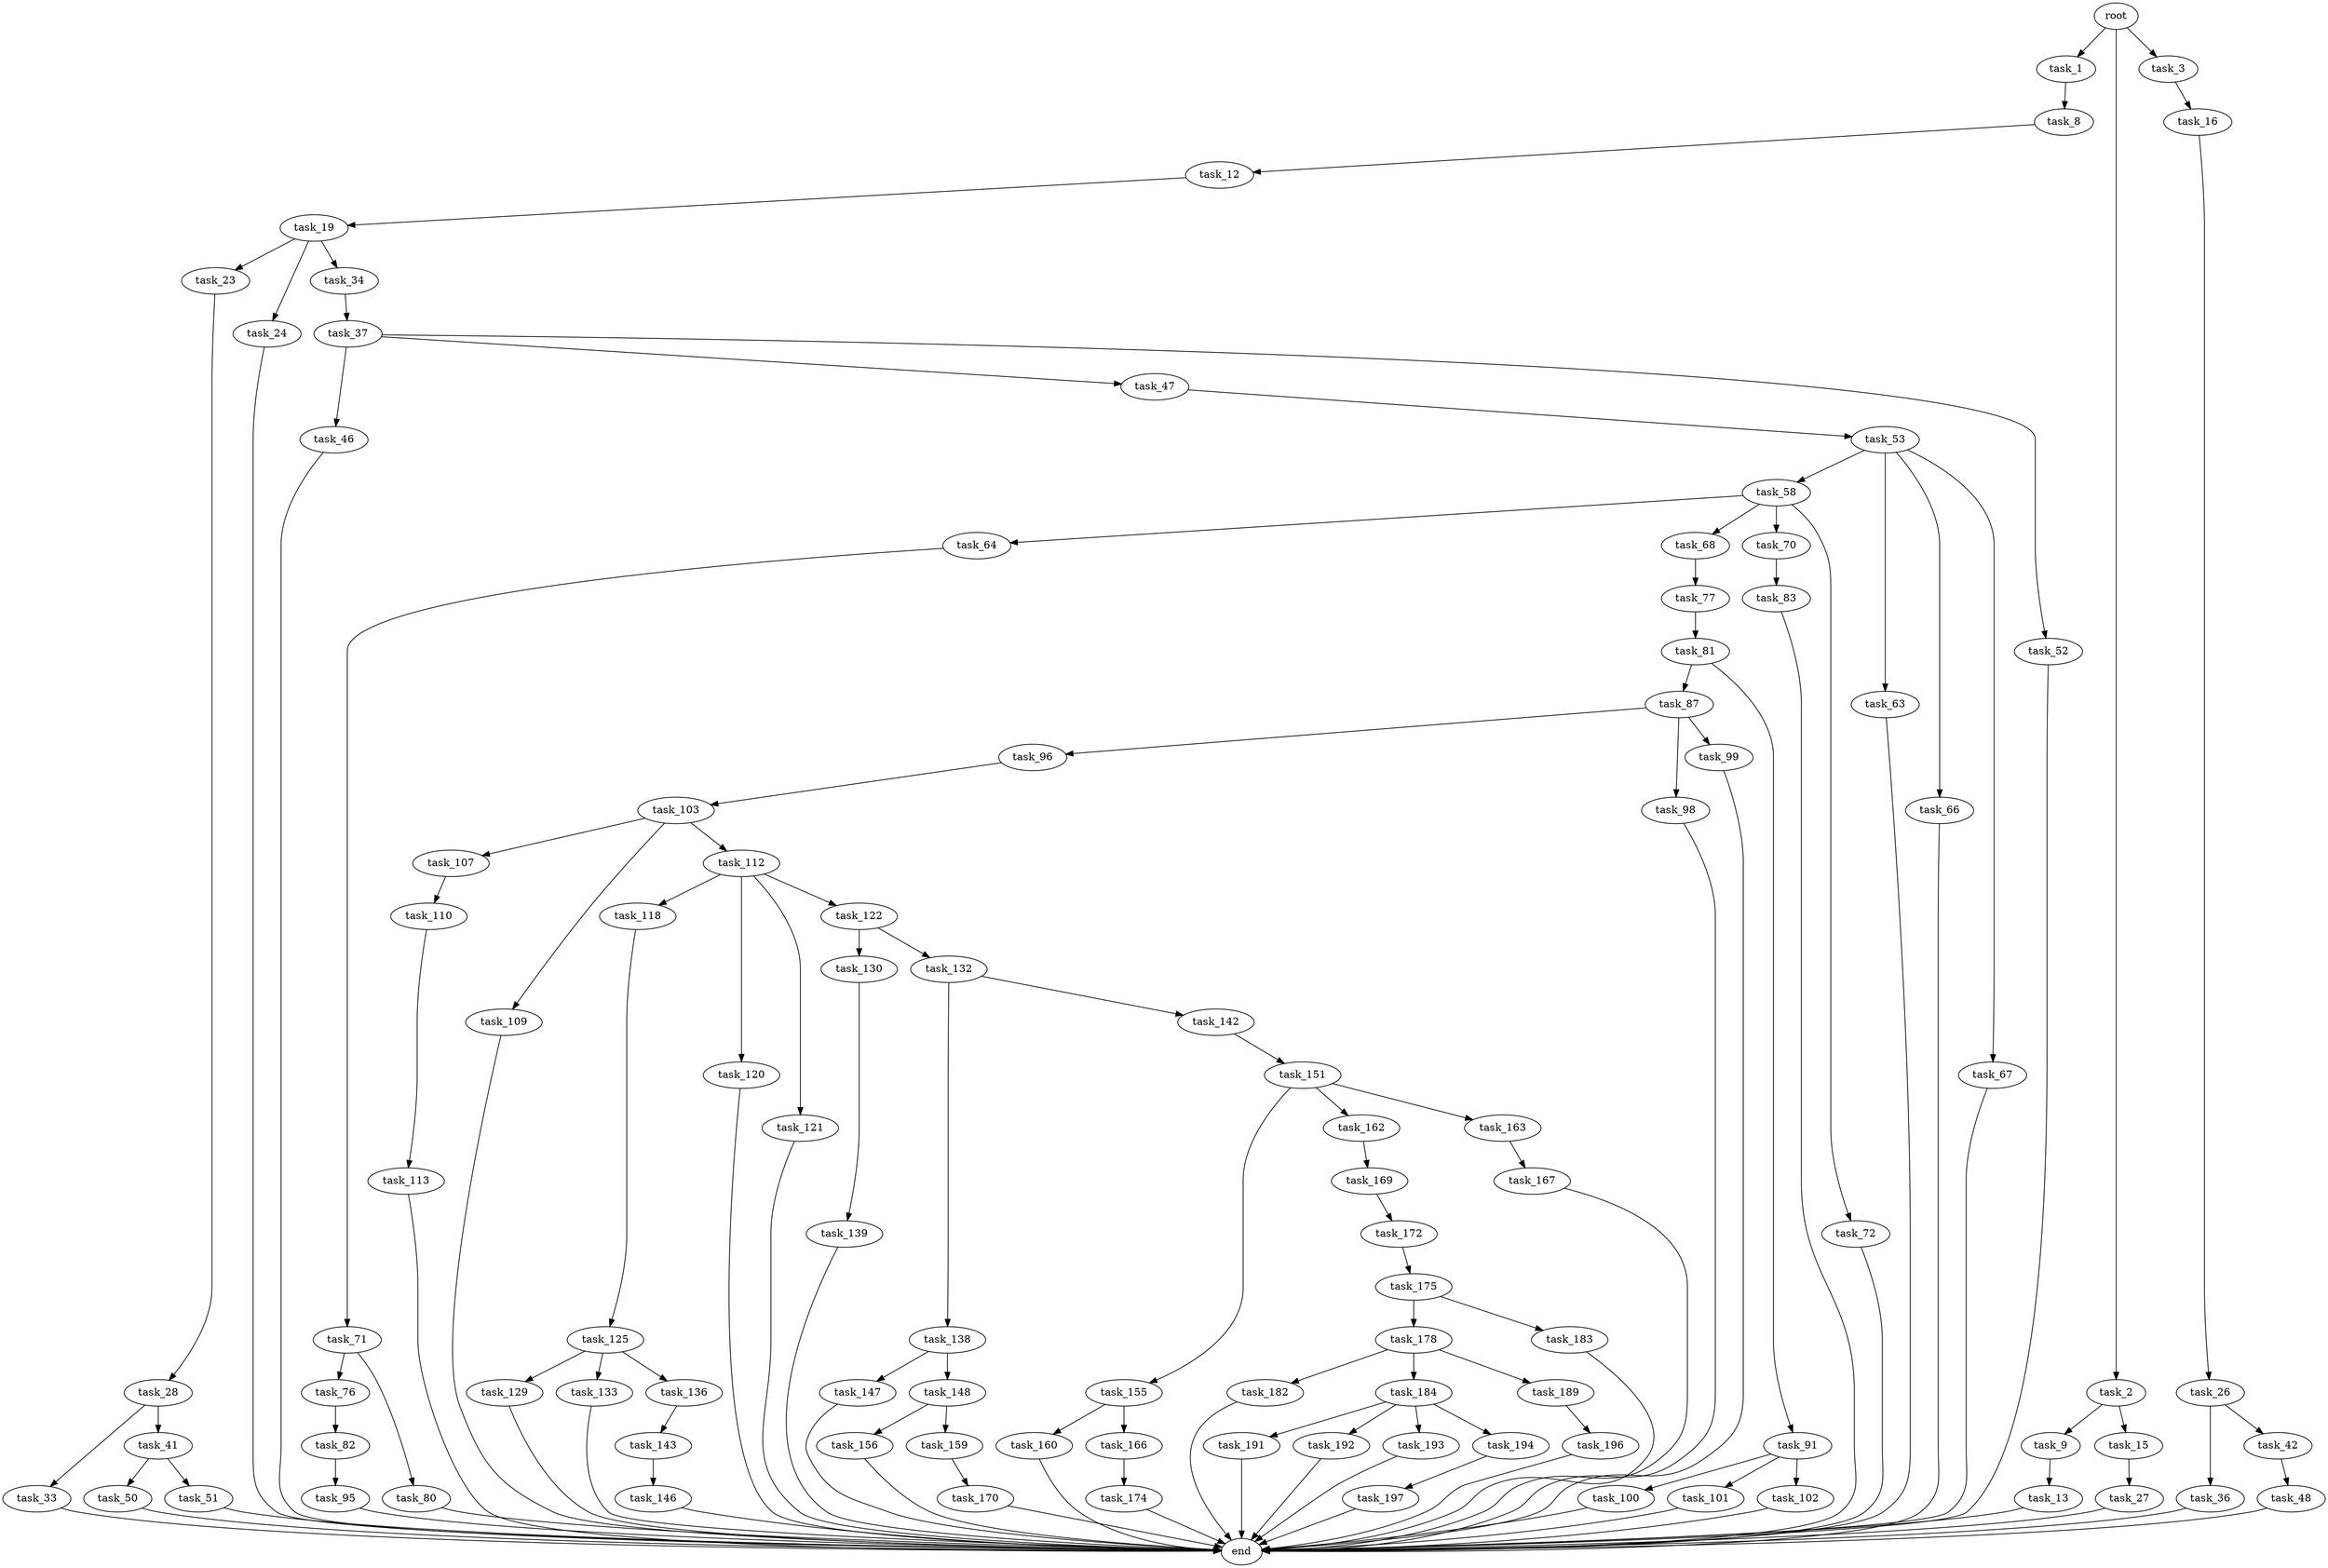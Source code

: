 digraph G {
  root [size="0.000000"];
  task_1 [size="1506868782.000000"];
  task_2 [size="4483017558.000000"];
  task_3 [size="231928233984.000000"];
  task_8 [size="2250740314.000000"];
  task_9 [size="18658521678.000000"];
  task_12 [size="35278906398.000000"];
  task_13 [size="544283127725.000000"];
  task_15 [size="649603066974.000000"];
  task_16 [size="598126242449.000000"];
  task_19 [size="8589934592.000000"];
  task_23 [size="114275772119.000000"];
  task_24 [size="368293445632.000000"];
  task_26 [size="28990782313.000000"];
  task_27 [size="17576494719.000000"];
  task_28 [size="296237458477.000000"];
  task_33 [size="19346436057.000000"];
  task_34 [size="1073741824000.000000"];
  task_36 [size="3265679333.000000"];
  task_37 [size="305076628845.000000"];
  task_41 [size="1073741824000.000000"];
  task_42 [size="106930518779.000000"];
  task_46 [size="103116108269.000000"];
  task_47 [size="28991029248.000000"];
  task_48 [size="8589934592.000000"];
  task_50 [size="9901487567.000000"];
  task_51 [size="134217728000.000000"];
  task_52 [size="1538510368.000000"];
  task_53 [size="134217728000.000000"];
  task_58 [size="1073741824000.000000"];
  task_63 [size="231928233984.000000"];
  task_64 [size="6245543048.000000"];
  task_66 [size="3794979387.000000"];
  task_67 [size="52935194662.000000"];
  task_68 [size="976378470131.000000"];
  task_70 [size="368293445632.000000"];
  task_71 [size="932002687944.000000"];
  task_72 [size="47503808834.000000"];
  task_76 [size="19150037802.000000"];
  task_77 [size="549755813888.000000"];
  task_80 [size="8589934592.000000"];
  task_81 [size="483608701183.000000"];
  task_82 [size="151168238808.000000"];
  task_83 [size="1073741824000.000000"];
  task_87 [size="782757789696.000000"];
  task_91 [size="782757789696.000000"];
  task_95 [size="1459395284.000000"];
  task_96 [size="111614954164.000000"];
  task_98 [size="28991029248.000000"];
  task_99 [size="102523277256.000000"];
  task_100 [size="782757789696.000000"];
  task_101 [size="176019803293.000000"];
  task_102 [size="329840328369.000000"];
  task_103 [size="2187110451.000000"];
  task_107 [size="549755813888.000000"];
  task_109 [size="134217728000.000000"];
  task_110 [size="1248708669131.000000"];
  task_112 [size="231928233984.000000"];
  task_113 [size="1073741824000.000000"];
  task_118 [size="22837747003.000000"];
  task_120 [size="28991029248.000000"];
  task_121 [size="28991029248.000000"];
  task_122 [size="8589934592.000000"];
  task_125 [size="8589934592.000000"];
  task_129 [size="4585962899.000000"];
  task_130 [size="22059476381.000000"];
  task_132 [size="16214345963.000000"];
  task_133 [size="1073741824000.000000"];
  task_136 [size="1073741824000.000000"];
  task_138 [size="2786076071.000000"];
  task_139 [size="1751831581.000000"];
  task_142 [size="8589934592.000000"];
  task_143 [size="1073741824000.000000"];
  task_146 [size="8944390421.000000"];
  task_147 [size="11930629843.000000"];
  task_148 [size="368293445632.000000"];
  task_151 [size="72378936023.000000"];
  task_155 [size="549755813888.000000"];
  task_156 [size="368293445632.000000"];
  task_159 [size="68719476736.000000"];
  task_160 [size="105326608200.000000"];
  task_162 [size="6397564019.000000"];
  task_163 [size="307975956655.000000"];
  task_166 [size="136070458898.000000"];
  task_167 [size="64618710002.000000"];
  task_169 [size="549755813888.000000"];
  task_170 [size="16264065465.000000"];
  task_172 [size="22703003705.000000"];
  task_174 [size="8589934592.000000"];
  task_175 [size="79337241599.000000"];
  task_178 [size="1073741824000.000000"];
  task_182 [size="41014300346.000000"];
  task_183 [size="134217728000.000000"];
  task_184 [size="1532158561.000000"];
  task_189 [size="782757789696.000000"];
  task_191 [size="3200792223.000000"];
  task_192 [size="671266333580.000000"];
  task_193 [size="6903141533.000000"];
  task_194 [size="1073741824000.000000"];
  task_196 [size="40352190703.000000"];
  task_197 [size="213213275587.000000"];
  end [size="0.000000"];

  root -> task_1 [size="1.000000"];
  root -> task_2 [size="1.000000"];
  root -> task_3 [size="1.000000"];
  task_1 -> task_8 [size="75497472.000000"];
  task_2 -> task_9 [size="75497472.000000"];
  task_2 -> task_15 [size="75497472.000000"];
  task_3 -> task_16 [size="301989888.000000"];
  task_8 -> task_12 [size="75497472.000000"];
  task_9 -> task_13 [size="33554432.000000"];
  task_12 -> task_19 [size="679477248.000000"];
  task_13 -> end [size="1.000000"];
  task_15 -> task_27 [size="536870912.000000"];
  task_16 -> task_26 [size="536870912.000000"];
  task_19 -> task_23 [size="33554432.000000"];
  task_19 -> task_24 [size="33554432.000000"];
  task_19 -> task_34 [size="33554432.000000"];
  task_23 -> task_28 [size="536870912.000000"];
  task_24 -> end [size="1.000000"];
  task_26 -> task_36 [size="33554432.000000"];
  task_26 -> task_42 [size="33554432.000000"];
  task_27 -> end [size="1.000000"];
  task_28 -> task_33 [size="209715200.000000"];
  task_28 -> task_41 [size="209715200.000000"];
  task_33 -> end [size="1.000000"];
  task_34 -> task_37 [size="838860800.000000"];
  task_36 -> end [size="1.000000"];
  task_37 -> task_46 [size="209715200.000000"];
  task_37 -> task_47 [size="209715200.000000"];
  task_37 -> task_52 [size="209715200.000000"];
  task_41 -> task_50 [size="838860800.000000"];
  task_41 -> task_51 [size="838860800.000000"];
  task_42 -> task_48 [size="411041792.000000"];
  task_46 -> end [size="1.000000"];
  task_47 -> task_53 [size="75497472.000000"];
  task_48 -> end [size="1.000000"];
  task_50 -> end [size="1.000000"];
  task_51 -> end [size="1.000000"];
  task_52 -> end [size="1.000000"];
  task_53 -> task_58 [size="209715200.000000"];
  task_53 -> task_63 [size="209715200.000000"];
  task_53 -> task_66 [size="209715200.000000"];
  task_53 -> task_67 [size="209715200.000000"];
  task_58 -> task_64 [size="838860800.000000"];
  task_58 -> task_68 [size="838860800.000000"];
  task_58 -> task_70 [size="838860800.000000"];
  task_58 -> task_72 [size="838860800.000000"];
  task_63 -> end [size="1.000000"];
  task_64 -> task_71 [size="411041792.000000"];
  task_66 -> end [size="1.000000"];
  task_67 -> end [size="1.000000"];
  task_68 -> task_77 [size="679477248.000000"];
  task_70 -> task_83 [size="411041792.000000"];
  task_71 -> task_76 [size="838860800.000000"];
  task_71 -> task_80 [size="838860800.000000"];
  task_72 -> end [size="1.000000"];
  task_76 -> task_82 [size="411041792.000000"];
  task_77 -> task_81 [size="536870912.000000"];
  task_80 -> end [size="1.000000"];
  task_81 -> task_87 [size="838860800.000000"];
  task_81 -> task_91 [size="838860800.000000"];
  task_82 -> task_95 [size="134217728.000000"];
  task_83 -> end [size="1.000000"];
  task_87 -> task_96 [size="679477248.000000"];
  task_87 -> task_98 [size="679477248.000000"];
  task_87 -> task_99 [size="679477248.000000"];
  task_91 -> task_100 [size="679477248.000000"];
  task_91 -> task_101 [size="679477248.000000"];
  task_91 -> task_102 [size="679477248.000000"];
  task_95 -> end [size="1.000000"];
  task_96 -> task_103 [size="209715200.000000"];
  task_98 -> end [size="1.000000"];
  task_99 -> end [size="1.000000"];
  task_100 -> end [size="1.000000"];
  task_101 -> end [size="1.000000"];
  task_102 -> end [size="1.000000"];
  task_103 -> task_107 [size="75497472.000000"];
  task_103 -> task_109 [size="75497472.000000"];
  task_103 -> task_112 [size="75497472.000000"];
  task_107 -> task_110 [size="536870912.000000"];
  task_109 -> end [size="1.000000"];
  task_110 -> task_113 [size="838860800.000000"];
  task_112 -> task_118 [size="301989888.000000"];
  task_112 -> task_120 [size="301989888.000000"];
  task_112 -> task_121 [size="301989888.000000"];
  task_112 -> task_122 [size="301989888.000000"];
  task_113 -> end [size="1.000000"];
  task_118 -> task_125 [size="536870912.000000"];
  task_120 -> end [size="1.000000"];
  task_121 -> end [size="1.000000"];
  task_122 -> task_130 [size="33554432.000000"];
  task_122 -> task_132 [size="33554432.000000"];
  task_125 -> task_129 [size="33554432.000000"];
  task_125 -> task_133 [size="33554432.000000"];
  task_125 -> task_136 [size="33554432.000000"];
  task_129 -> end [size="1.000000"];
  task_130 -> task_139 [size="838860800.000000"];
  task_132 -> task_138 [size="301989888.000000"];
  task_132 -> task_142 [size="301989888.000000"];
  task_133 -> end [size="1.000000"];
  task_136 -> task_143 [size="838860800.000000"];
  task_138 -> task_147 [size="134217728.000000"];
  task_138 -> task_148 [size="134217728.000000"];
  task_139 -> end [size="1.000000"];
  task_142 -> task_151 [size="33554432.000000"];
  task_143 -> task_146 [size="838860800.000000"];
  task_146 -> end [size="1.000000"];
  task_147 -> end [size="1.000000"];
  task_148 -> task_156 [size="411041792.000000"];
  task_148 -> task_159 [size="411041792.000000"];
  task_151 -> task_155 [size="134217728.000000"];
  task_151 -> task_162 [size="134217728.000000"];
  task_151 -> task_163 [size="134217728.000000"];
  task_155 -> task_160 [size="536870912.000000"];
  task_155 -> task_166 [size="536870912.000000"];
  task_156 -> end [size="1.000000"];
  task_159 -> task_170 [size="134217728.000000"];
  task_160 -> end [size="1.000000"];
  task_162 -> task_169 [size="134217728.000000"];
  task_163 -> task_167 [size="301989888.000000"];
  task_166 -> task_174 [size="209715200.000000"];
  task_167 -> end [size="1.000000"];
  task_169 -> task_172 [size="536870912.000000"];
  task_170 -> end [size="1.000000"];
  task_172 -> task_175 [size="679477248.000000"];
  task_174 -> end [size="1.000000"];
  task_175 -> task_178 [size="209715200.000000"];
  task_175 -> task_183 [size="209715200.000000"];
  task_178 -> task_182 [size="838860800.000000"];
  task_178 -> task_184 [size="838860800.000000"];
  task_178 -> task_189 [size="838860800.000000"];
  task_182 -> end [size="1.000000"];
  task_183 -> end [size="1.000000"];
  task_184 -> task_191 [size="33554432.000000"];
  task_184 -> task_192 [size="33554432.000000"];
  task_184 -> task_193 [size="33554432.000000"];
  task_184 -> task_194 [size="33554432.000000"];
  task_189 -> task_196 [size="679477248.000000"];
  task_191 -> end [size="1.000000"];
  task_192 -> end [size="1.000000"];
  task_193 -> end [size="1.000000"];
  task_194 -> task_197 [size="838860800.000000"];
  task_196 -> end [size="1.000000"];
  task_197 -> end [size="1.000000"];
}
